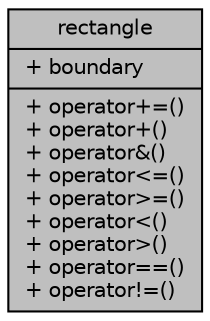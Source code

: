digraph "rectangle"
{
 // INTERACTIVE_SVG=YES
 // LATEX_PDF_SIZE
  edge [fontname="Helvetica",fontsize="10",labelfontname="Helvetica",labelfontsize="10"];
  node [fontname="Helvetica",fontsize="10",shape=record];
  Node1 [label="{rectangle\n|+ boundary\l|+ operator+=()\l+ operator+()\l+ operator&()\l+ operator\<=()\l+ operator\>=()\l+ operator\<()\l+ operator\>()\l+ operator==()\l+ operator!=()\l}",height=0.2,width=0.4,color="black", fillcolor="grey75", style="filled", fontcolor="black",tooltip=" "];
}
